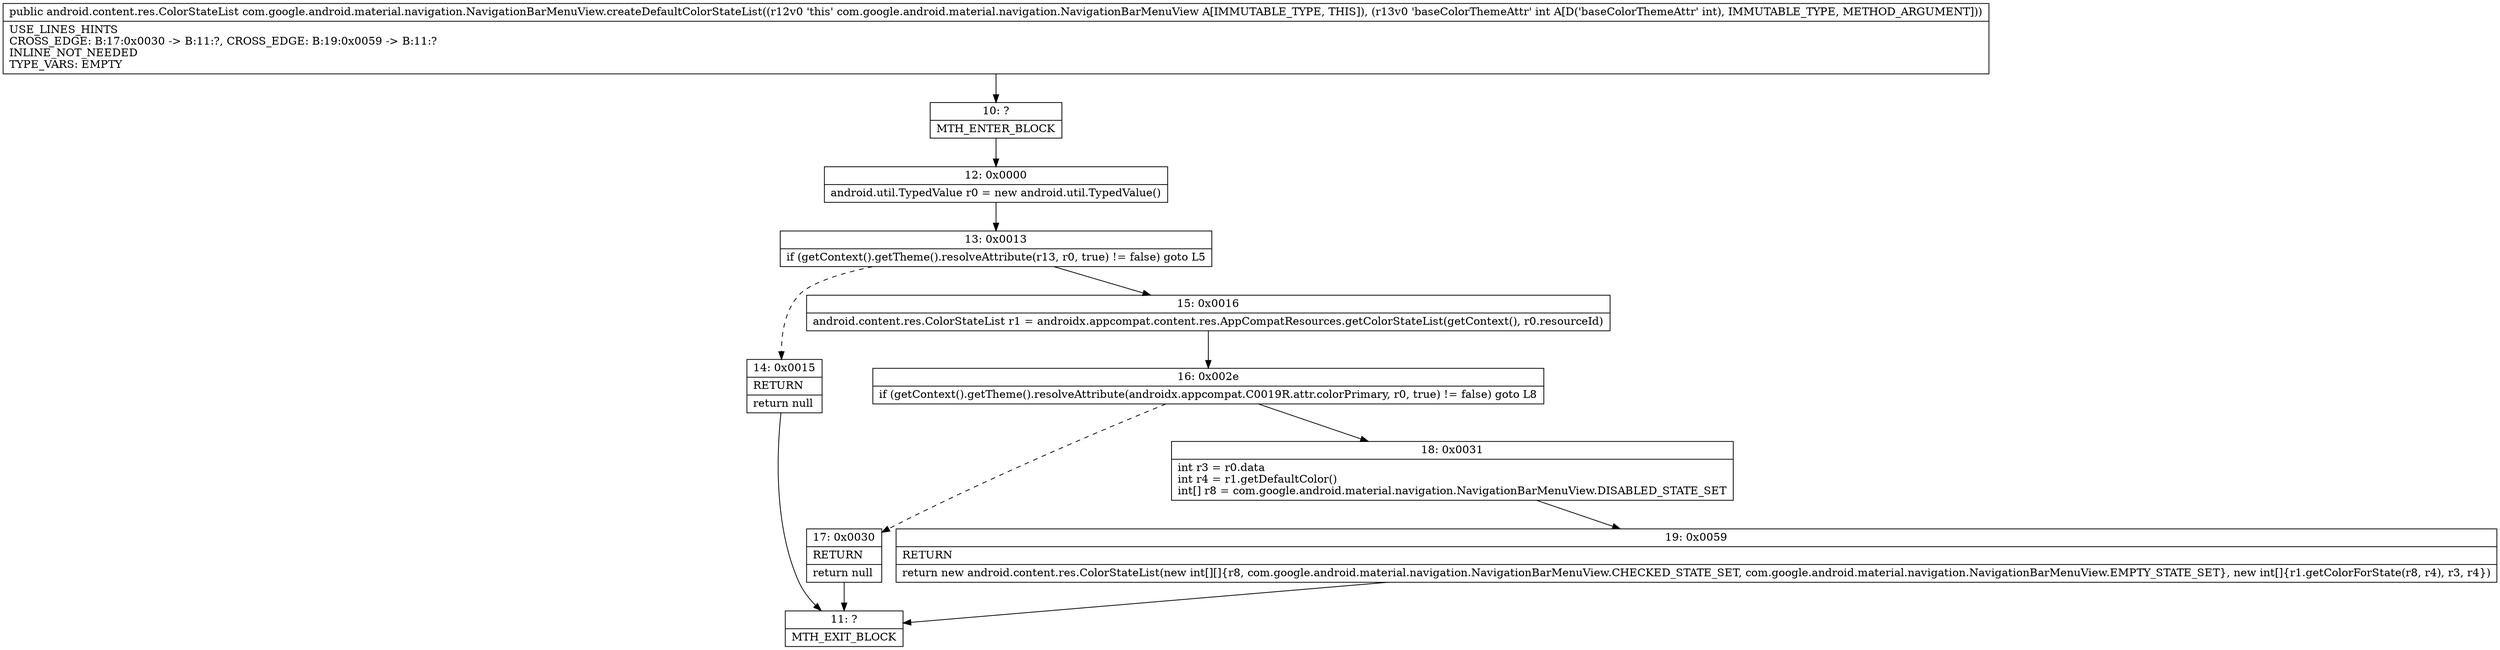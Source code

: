 digraph "CFG forcom.google.android.material.navigation.NavigationBarMenuView.createDefaultColorStateList(I)Landroid\/content\/res\/ColorStateList;" {
Node_10 [shape=record,label="{10\:\ ?|MTH_ENTER_BLOCK\l}"];
Node_12 [shape=record,label="{12\:\ 0x0000|android.util.TypedValue r0 = new android.util.TypedValue()\l}"];
Node_13 [shape=record,label="{13\:\ 0x0013|if (getContext().getTheme().resolveAttribute(r13, r0, true) != false) goto L5\l}"];
Node_14 [shape=record,label="{14\:\ 0x0015|RETURN\l|return null\l}"];
Node_11 [shape=record,label="{11\:\ ?|MTH_EXIT_BLOCK\l}"];
Node_15 [shape=record,label="{15\:\ 0x0016|android.content.res.ColorStateList r1 = androidx.appcompat.content.res.AppCompatResources.getColorStateList(getContext(), r0.resourceId)\l}"];
Node_16 [shape=record,label="{16\:\ 0x002e|if (getContext().getTheme().resolveAttribute(androidx.appcompat.C0019R.attr.colorPrimary, r0, true) != false) goto L8\l}"];
Node_17 [shape=record,label="{17\:\ 0x0030|RETURN\l|return null\l}"];
Node_18 [shape=record,label="{18\:\ 0x0031|int r3 = r0.data\lint r4 = r1.getDefaultColor()\lint[] r8 = com.google.android.material.navigation.NavigationBarMenuView.DISABLED_STATE_SET\l}"];
Node_19 [shape=record,label="{19\:\ 0x0059|RETURN\l|return new android.content.res.ColorStateList(new int[][]\{r8, com.google.android.material.navigation.NavigationBarMenuView.CHECKED_STATE_SET, com.google.android.material.navigation.NavigationBarMenuView.EMPTY_STATE_SET\}, new int[]\{r1.getColorForState(r8, r4), r3, r4\})\l}"];
MethodNode[shape=record,label="{public android.content.res.ColorStateList com.google.android.material.navigation.NavigationBarMenuView.createDefaultColorStateList((r12v0 'this' com.google.android.material.navigation.NavigationBarMenuView A[IMMUTABLE_TYPE, THIS]), (r13v0 'baseColorThemeAttr' int A[D('baseColorThemeAttr' int), IMMUTABLE_TYPE, METHOD_ARGUMENT]))  | USE_LINES_HINTS\lCROSS_EDGE: B:17:0x0030 \-\> B:11:?, CROSS_EDGE: B:19:0x0059 \-\> B:11:?\lINLINE_NOT_NEEDED\lTYPE_VARS: EMPTY\l}"];
MethodNode -> Node_10;Node_10 -> Node_12;
Node_12 -> Node_13;
Node_13 -> Node_14[style=dashed];
Node_13 -> Node_15;
Node_14 -> Node_11;
Node_15 -> Node_16;
Node_16 -> Node_17[style=dashed];
Node_16 -> Node_18;
Node_17 -> Node_11;
Node_18 -> Node_19;
Node_19 -> Node_11;
}

